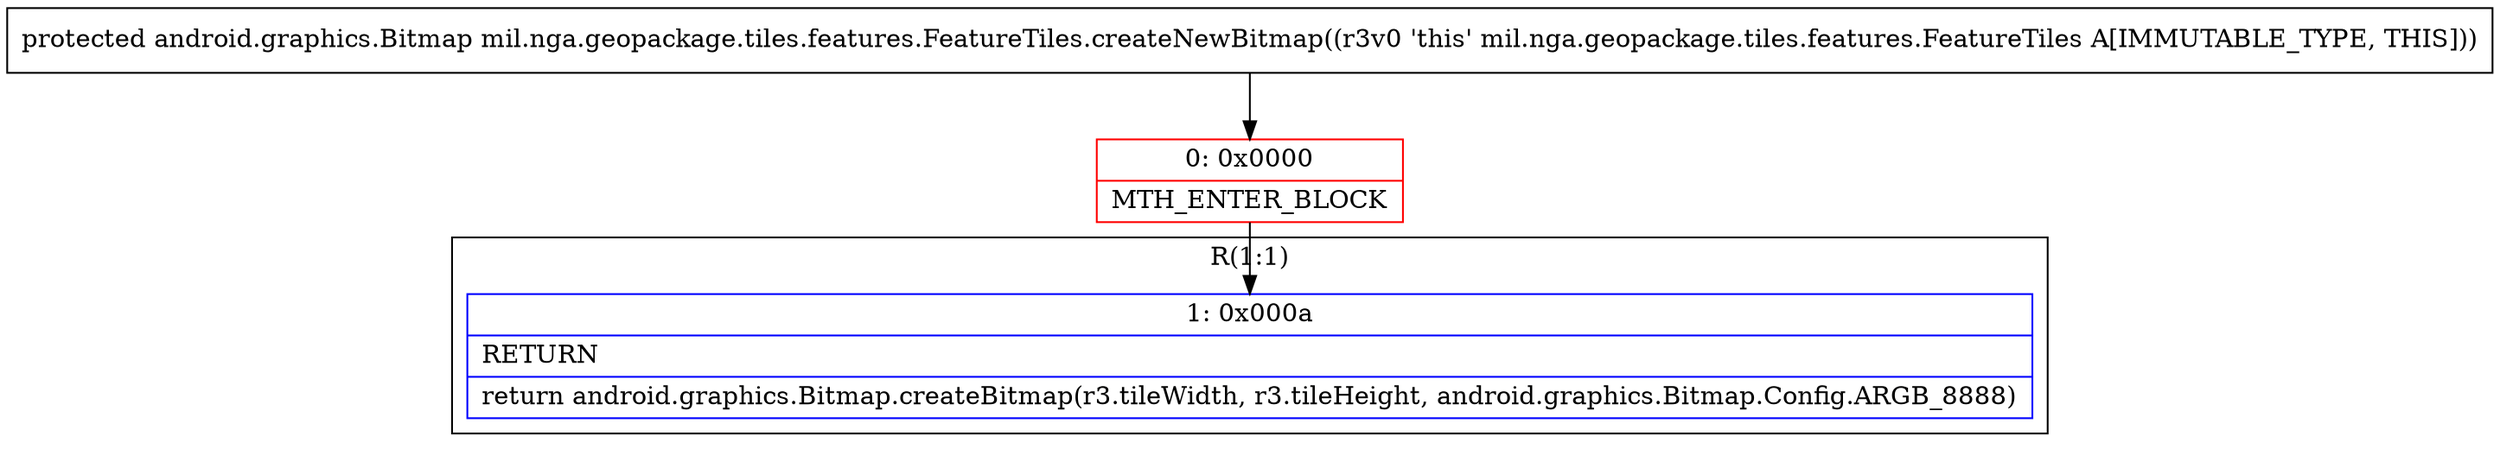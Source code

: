 digraph "CFG formil.nga.geopackage.tiles.features.FeatureTiles.createNewBitmap()Landroid\/graphics\/Bitmap;" {
subgraph cluster_Region_1164789406 {
label = "R(1:1)";
node [shape=record,color=blue];
Node_1 [shape=record,label="{1\:\ 0x000a|RETURN\l|return android.graphics.Bitmap.createBitmap(r3.tileWidth, r3.tileHeight, android.graphics.Bitmap.Config.ARGB_8888)\l}"];
}
Node_0 [shape=record,color=red,label="{0\:\ 0x0000|MTH_ENTER_BLOCK\l}"];
MethodNode[shape=record,label="{protected android.graphics.Bitmap mil.nga.geopackage.tiles.features.FeatureTiles.createNewBitmap((r3v0 'this' mil.nga.geopackage.tiles.features.FeatureTiles A[IMMUTABLE_TYPE, THIS])) }"];
MethodNode -> Node_0;
Node_0 -> Node_1;
}

